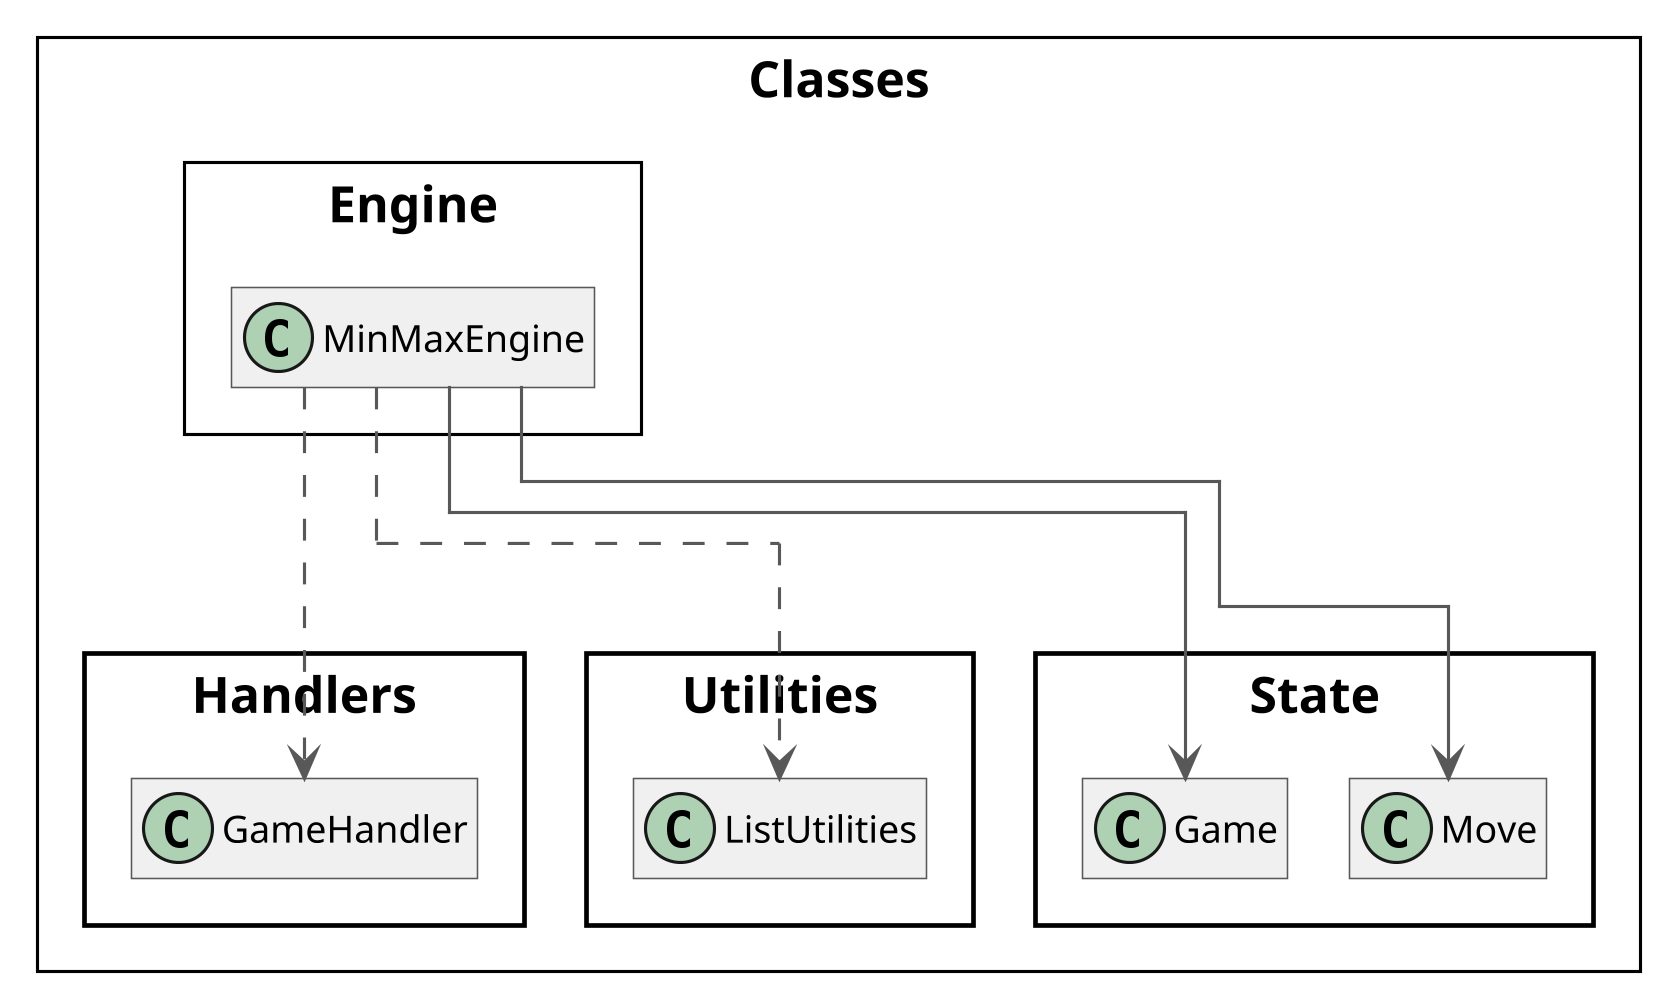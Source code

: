@startuml Engine
skinparam classAttributeIconSize 0
skinparam classFontSize 16
skinparam classFontName Trebuchet MS
skinparam classBackgroundColor #F0F0F0
skinparam classBorderColor #585858
skinparam classArrowColor #585858
skinparam wrapWidth 400
skinparam RoundCorner 0
skinparam DefaultFontName Trebuchet MS
skinparam DefaultFontSize 16
skinparam ClassFontSize 16
skinparam TitleFontSize 20
skinparam ClassAttributeFontSize 12
skinparam ClassStereotypeFontSize 10
skinparam ArrowFontSize 10
skinparam Dpi 300
skinparam svgAntiAlias true
skinparam Linetype ortho
skinparam Nodesep 50
skinparam ranksep 75
skinparam groupInheritance 2
skinparam packageStyle Rectangle
!pragma layout elk

left to right direction

package Classes <<Rectangle>> {
    package Engine <<Rectangle>> {
        class MinMaxEngine
    }
}

MinMaxEngine ..> Classes.Utilities.ListUtilities
MinMaxEngine --> Classes.State.Game
MinMaxEngine --> Classes.State.Move
MinMaxEngine ..> Classes.Handlers.GameHandler

hide members
@enduml